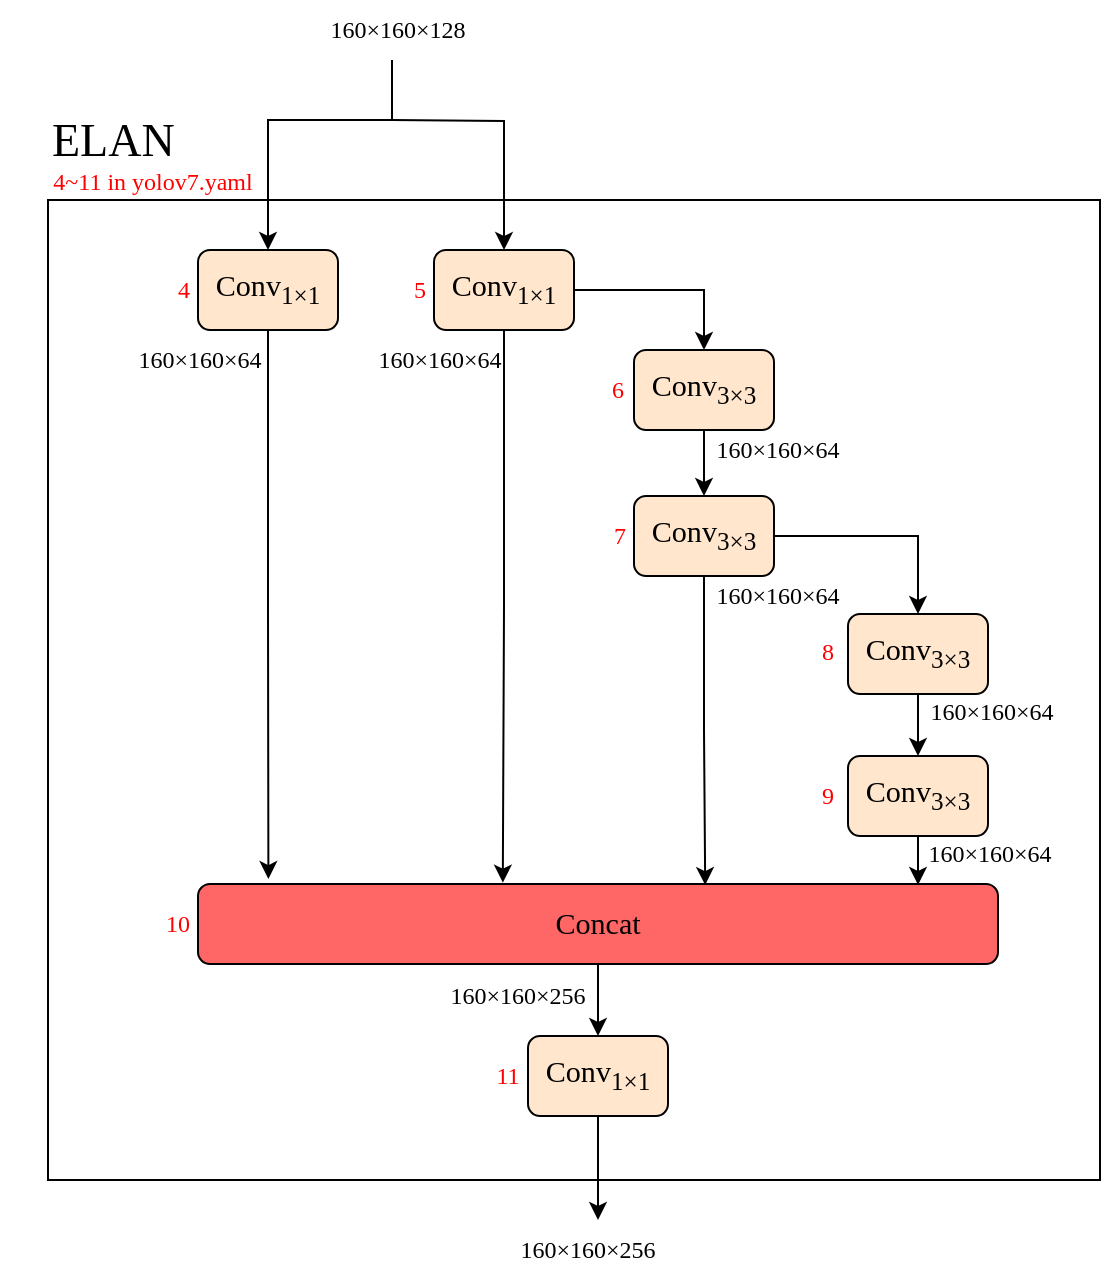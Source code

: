<mxfile version="20.8.5" type="device"><diagram id="QggkbTyCAzDkT7s-X9br" name="第 1 页"><mxGraphModel dx="1434" dy="-2761" grid="1" gridSize="10" guides="1" tooltips="1" connect="1" arrows="1" fold="1" page="1" pageScale="1" pageWidth="827" pageHeight="1169" math="0" shadow="0"><root><mxCell id="0"/><mxCell id="1" parent="0"/><mxCell id="spFpyb69XqDJxKDgRuUc-1" value="" style="rounded=0;whiteSpace=wrap;html=1;fontFamily=Times New Roman;" parent="1" vertex="1"><mxGeometry x="64" y="3710" width="526" height="490" as="geometry"/></mxCell><mxCell id="spFpyb69XqDJxKDgRuUc-2" value="" style="edgeStyle=orthogonalEdgeStyle;rounded=0;orthogonalLoop=1;jettySize=auto;html=1;exitX=0.5;exitY=1;exitDx=0;exitDy=0;fontFamily=Times New Roman;" parent="1" target="spFpyb69XqDJxKDgRuUc-4" edge="1"><mxGeometry relative="1" as="geometry"><mxPoint x="236" y="3670" as="sourcePoint"/></mxGeometry></mxCell><mxCell id="spFpyb69XqDJxKDgRuUc-3" value="&lt;div style=&quot;font-size: 11.3pt;&quot;&gt;&lt;span style=&quot;background-color: rgb(255, 230, 204);&quot;&gt;Conv&lt;sub&gt;1&lt;/sub&gt;&lt;/span&gt;&lt;sub&gt;×1&lt;/sub&gt;&lt;/div&gt;" style="rounded=1;whiteSpace=wrap;html=1;labelBackgroundColor=none;fontSize=23;fillColor=#FFE6CC;strokeColor=#000000;fontFamily=Times New Roman;" parent="1" vertex="1"><mxGeometry x="139" y="3735" width="70" height="40" as="geometry"/></mxCell><mxCell id="spFpyb69XqDJxKDgRuUc-4" value="&lt;div style=&quot;font-size: 11.3pt;&quot;&gt;&lt;span style=&quot;background-color: rgb(255, 230, 204);&quot;&gt;Conv&lt;/span&gt;&lt;sub style=&quot;border-color: var(--border-color);&quot;&gt;1&lt;/sub&gt;&lt;sub style=&quot;background-color: initial; border-color: var(--border-color);&quot;&gt;×1&lt;/sub&gt;&lt;/div&gt;" style="rounded=1;whiteSpace=wrap;html=1;labelBackgroundColor=none;fontSize=23;fillColor=#FFE6CC;strokeColor=#000000;fontFamily=Times New Roman;" parent="1" vertex="1"><mxGeometry x="257" y="3735" width="70" height="40" as="geometry"/></mxCell><mxCell id="spFpyb69XqDJxKDgRuUc-5" value="&lt;div style=&quot;font-size: 11.3pt;&quot;&gt;&lt;span style=&quot;background-color: rgb(255, 230, 204);&quot;&gt;Conv&lt;/span&gt;&lt;sub&gt;3×3&lt;/sub&gt;&lt;/div&gt;" style="rounded=1;whiteSpace=wrap;html=1;labelBackgroundColor=none;fontSize=23;fillColor=#FFE6CC;strokeColor=#000000;fontFamily=Times New Roman;" parent="1" vertex="1"><mxGeometry x="357" y="3785" width="70" height="40" as="geometry"/></mxCell><mxCell id="spFpyb69XqDJxKDgRuUc-6" value="" style="edgeStyle=orthogonalEdgeStyle;rounded=0;orthogonalLoop=1;jettySize=auto;html=1;fontFamily=Times New Roman;" parent="1" source="spFpyb69XqDJxKDgRuUc-4" target="spFpyb69XqDJxKDgRuUc-5" edge="1"><mxGeometry relative="1" as="geometry"/></mxCell><mxCell id="spFpyb69XqDJxKDgRuUc-7" style="edgeStyle=orthogonalEdgeStyle;rounded=0;orthogonalLoop=1;jettySize=auto;html=1;exitX=0.5;exitY=1;exitDx=0;exitDy=0;entryX=0.634;entryY=0.014;entryDx=0;entryDy=0;entryPerimeter=0;fontFamily=Times New Roman;" parent="1" source="spFpyb69XqDJxKDgRuUc-8" target="spFpyb69XqDJxKDgRuUc-23" edge="1"><mxGeometry relative="1" as="geometry"/></mxCell><mxCell id="spFpyb69XqDJxKDgRuUc-8" value="&lt;div style=&quot;font-size: 11.3pt;&quot;&gt;&lt;span style=&quot;background-color: rgb(255, 230, 204);&quot;&gt;Conv&lt;/span&gt;&lt;sub&gt;3×3&lt;/sub&gt;&lt;/div&gt;" style="rounded=1;whiteSpace=wrap;html=1;labelBackgroundColor=none;fontSize=23;fillColor=#FFE6CC;strokeColor=#000000;fontFamily=Times New Roman;" parent="1" vertex="1"><mxGeometry x="357" y="3858" width="70" height="40" as="geometry"/></mxCell><mxCell id="spFpyb69XqDJxKDgRuUc-9" value="" style="edgeStyle=orthogonalEdgeStyle;rounded=0;orthogonalLoop=1;jettySize=auto;html=1;fontFamily=Times New Roman;" parent="1" source="spFpyb69XqDJxKDgRuUc-5" target="spFpyb69XqDJxKDgRuUc-8" edge="1"><mxGeometry relative="1" as="geometry"/></mxCell><mxCell id="spFpyb69XqDJxKDgRuUc-10" value="&lt;div style=&quot;font-size: 11.3pt;&quot;&gt;&lt;span style=&quot;background-color: rgb(255, 230, 204);&quot;&gt;Conv&lt;/span&gt;&lt;sub&gt;3×3&lt;/sub&gt;&lt;/div&gt;" style="rounded=1;whiteSpace=wrap;html=1;labelBackgroundColor=none;fontSize=23;fillColor=#FFE6CC;strokeColor=#000000;fontFamily=Times New Roman;" parent="1" vertex="1"><mxGeometry x="464" y="3917" width="70" height="40" as="geometry"/></mxCell><mxCell id="spFpyb69XqDJxKDgRuUc-11" value="" style="edgeStyle=orthogonalEdgeStyle;rounded=0;orthogonalLoop=1;jettySize=auto;html=1;exitX=1;exitY=0.5;exitDx=0;exitDy=0;fontFamily=Times New Roman;" parent="1" source="spFpyb69XqDJxKDgRuUc-8" target="spFpyb69XqDJxKDgRuUc-10" edge="1"><mxGeometry relative="1" as="geometry"><mxPoint x="327" y="3949" as="sourcePoint"/></mxGeometry></mxCell><mxCell id="spFpyb69XqDJxKDgRuUc-12" value="" style="edgeStyle=orthogonalEdgeStyle;rounded=0;orthogonalLoop=1;jettySize=auto;html=1;fontFamily=Times New Roman;startArrow=none;" parent="1" target="spFpyb69XqDJxKDgRuUc-3" edge="1"><mxGeometry relative="1" as="geometry"><mxPoint x="236" y="3640" as="sourcePoint"/><Array as="points"><mxPoint x="236" y="3640"/><mxPoint x="236" y="3670"/><mxPoint x="174" y="3670"/></Array></mxGeometry></mxCell><mxCell id="spFpyb69XqDJxKDgRuUc-13" value="&lt;font color=&quot;#ff0000&quot;&gt;6&lt;/font&gt;" style="text;html=1;strokeColor=none;fillColor=none;align=center;verticalAlign=middle;whiteSpace=wrap;rounded=0;fontFamily=Times New Roman;" parent="1" vertex="1"><mxGeometry x="339" y="3790" width="20" height="30" as="geometry"/></mxCell><mxCell id="spFpyb69XqDJxKDgRuUc-14" value="&lt;font color=&quot;#ff0000&quot;&gt;7&lt;/font&gt;" style="text;html=1;strokeColor=none;fillColor=none;align=center;verticalAlign=middle;whiteSpace=wrap;rounded=0;fontFamily=Times New Roman;" parent="1" vertex="1"><mxGeometry x="340" y="3863" width="20" height="30" as="geometry"/></mxCell><mxCell id="spFpyb69XqDJxKDgRuUc-15" value="&lt;font color=&quot;#ff0000&quot;&gt;8&lt;/font&gt;" style="text;html=1;strokeColor=none;fillColor=none;align=center;verticalAlign=middle;whiteSpace=wrap;rounded=0;fontFamily=Times New Roman;" parent="1" vertex="1"><mxGeometry x="444" y="3921" width="20" height="30" as="geometry"/></mxCell><mxCell id="spFpyb69XqDJxKDgRuUc-16" value="&lt;font color=&quot;#ff0000&quot;&gt;5&lt;/font&gt;" style="text;html=1;strokeColor=none;fillColor=none;align=center;verticalAlign=middle;whiteSpace=wrap;rounded=0;fontFamily=Times New Roman;" parent="1" vertex="1"><mxGeometry x="240" y="3740" width="20" height="30" as="geometry"/></mxCell><mxCell id="spFpyb69XqDJxKDgRuUc-17" value="&lt;font color=&quot;#ff0000&quot;&gt;4&lt;/font&gt;" style="text;html=1;strokeColor=none;fillColor=none;align=center;verticalAlign=middle;whiteSpace=wrap;rounded=0;fontFamily=Times New Roman;" parent="1" vertex="1"><mxGeometry x="122" y="3740" width="20" height="30" as="geometry"/></mxCell><mxCell id="spFpyb69XqDJxKDgRuUc-18" style="edgeStyle=orthogonalEdgeStyle;rounded=0;orthogonalLoop=1;jettySize=auto;html=1;exitX=0.5;exitY=1;exitDx=0;exitDy=0;entryX=0.915;entryY=0.011;entryDx=0;entryDy=0;entryPerimeter=0;fontFamily=Times New Roman;" parent="1" edge="1"><mxGeometry relative="1" as="geometry"><mxPoint x="493" y="4028.0" as="sourcePoint"/><mxPoint x="499.0" y="4052.44" as="targetPoint"/></mxGeometry></mxCell><mxCell id="spFpyb69XqDJxKDgRuUc-19" value="&lt;div style=&quot;font-size: 11.3pt;&quot;&gt;&lt;span style=&quot;background-color: rgb(255, 230, 204);&quot;&gt;Conv&lt;/span&gt;&lt;sub&gt;3×3&lt;/sub&gt;&lt;/div&gt;" style="rounded=1;whiteSpace=wrap;html=1;labelBackgroundColor=none;fontSize=23;fillColor=#FFE6CC;strokeColor=#000000;fontFamily=Times New Roman;" parent="1" vertex="1"><mxGeometry x="464" y="3988" width="70" height="40" as="geometry"/></mxCell><mxCell id="spFpyb69XqDJxKDgRuUc-20" value="" style="edgeStyle=orthogonalEdgeStyle;rounded=0;orthogonalLoop=1;jettySize=auto;html=1;fontFamily=Times New Roman;" parent="1" source="spFpyb69XqDJxKDgRuUc-10" target="spFpyb69XqDJxKDgRuUc-19" edge="1"><mxGeometry relative="1" as="geometry"/></mxCell><mxCell id="spFpyb69XqDJxKDgRuUc-21" value="&lt;font color=&quot;#ff0000&quot;&gt;9&lt;/font&gt;" style="text;html=1;strokeColor=none;fillColor=none;align=center;verticalAlign=middle;whiteSpace=wrap;rounded=0;fontFamily=Times New Roman;" parent="1" vertex="1"><mxGeometry x="444" y="3993" width="20" height="30" as="geometry"/></mxCell><mxCell id="spFpyb69XqDJxKDgRuUc-22" style="edgeStyle=orthogonalEdgeStyle;rounded=0;orthogonalLoop=1;jettySize=auto;html=1;exitX=0.5;exitY=1;exitDx=0;exitDy=0;entryX=0.5;entryY=0;entryDx=0;entryDy=0;fontFamily=Times New Roman;" parent="1" source="spFpyb69XqDJxKDgRuUc-23" target="spFpyb69XqDJxKDgRuUc-28" edge="1"><mxGeometry relative="1" as="geometry"/></mxCell><mxCell id="spFpyb69XqDJxKDgRuUc-23" value="&lt;div style=&quot;font-size: 11.3pt;&quot;&gt;&lt;span style=&quot;background-color: rgb(255, 102, 102);&quot;&gt;Concat&lt;/span&gt;&lt;/div&gt;" style="rounded=1;whiteSpace=wrap;html=1;labelBackgroundColor=none;fontSize=23;fillColor=#FF6666;fontFamily=Times New Roman;" parent="1" vertex="1"><mxGeometry x="139" y="4052" width="400" height="40" as="geometry"/></mxCell><mxCell id="spFpyb69XqDJxKDgRuUc-24" style="edgeStyle=orthogonalEdgeStyle;rounded=0;orthogonalLoop=1;jettySize=auto;html=1;exitX=0.5;exitY=1;exitDx=0;exitDy=0;entryX=0.088;entryY=-0.062;entryDx=0;entryDy=0;entryPerimeter=0;fontFamily=Times New Roman;" parent="1" source="spFpyb69XqDJxKDgRuUc-3" target="spFpyb69XqDJxKDgRuUc-23" edge="1"><mxGeometry relative="1" as="geometry"><mxPoint x="174" y="3990" as="targetPoint"/></mxGeometry></mxCell><mxCell id="spFpyb69XqDJxKDgRuUc-25" style="edgeStyle=orthogonalEdgeStyle;rounded=0;orthogonalLoop=1;jettySize=auto;html=1;exitX=0.5;exitY=1;exitDx=0;exitDy=0;entryX=0.381;entryY=-0.017;entryDx=0;entryDy=0;entryPerimeter=0;fontFamily=Times New Roman;" parent="1" source="spFpyb69XqDJxKDgRuUc-4" target="spFpyb69XqDJxKDgRuUc-23" edge="1"><mxGeometry relative="1" as="geometry"><mxPoint x="292" y="3990" as="targetPoint"/></mxGeometry></mxCell><mxCell id="spFpyb69XqDJxKDgRuUc-26" value="&lt;font color=&quot;#ff0000&quot;&gt;10&lt;/font&gt;" style="text;html=1;strokeColor=none;fillColor=none;align=center;verticalAlign=middle;whiteSpace=wrap;rounded=0;fontFamily=Times New Roman;" parent="1" vertex="1"><mxGeometry x="119" y="4057" width="20" height="30" as="geometry"/></mxCell><mxCell id="spFpyb69XqDJxKDgRuUc-27" style="edgeStyle=orthogonalEdgeStyle;rounded=0;orthogonalLoop=1;jettySize=auto;html=1;exitX=0.5;exitY=1;exitDx=0;exitDy=0;fontFamily=Times New Roman;" parent="1" source="spFpyb69XqDJxKDgRuUc-28" edge="1"><mxGeometry relative="1" as="geometry"><mxPoint x="339" y="4220" as="targetPoint"/></mxGeometry></mxCell><mxCell id="spFpyb69XqDJxKDgRuUc-28" value="&lt;div style=&quot;font-size: 11.3pt;&quot;&gt;&lt;span style=&quot;background-color: rgb(255, 230, 204);&quot;&gt;Conv&lt;/span&gt;&lt;sub style=&quot;background-color: initial; border-color: var(--border-color);&quot;&gt;1&lt;/sub&gt;&lt;sub style=&quot;background-color: initial; border-color: var(--border-color);&quot;&gt;×1&lt;/sub&gt;&lt;/div&gt;" style="rounded=1;whiteSpace=wrap;html=1;labelBackgroundColor=none;fontSize=23;fillColor=#FFE6CC;strokeColor=#000000;fontFamily=Times New Roman;" parent="1" vertex="1"><mxGeometry x="304" y="4128" width="70" height="40" as="geometry"/></mxCell><mxCell id="spFpyb69XqDJxKDgRuUc-29" value="&lt;font color=&quot;#ff0000&quot;&gt;11&lt;/font&gt;" style="text;html=1;strokeColor=none;fillColor=none;align=center;verticalAlign=middle;whiteSpace=wrap;rounded=0;fontFamily=Times New Roman;" parent="1" vertex="1"><mxGeometry x="284" y="4133" width="20" height="30" as="geometry"/></mxCell><mxCell id="spFpyb69XqDJxKDgRuUc-30" value="160×160×64" style="text;html=1;strokeColor=none;fillColor=none;align=center;verticalAlign=middle;whiteSpace=wrap;rounded=0;fontFamily=Times New Roman;" parent="1" vertex="1"><mxGeometry x="110" y="3775" width="60" height="30" as="geometry"/></mxCell><mxCell id="spFpyb69XqDJxKDgRuUc-31" value="160×160×64" style="text;html=1;strokeColor=none;fillColor=none;align=center;verticalAlign=middle;whiteSpace=wrap;rounded=0;fontFamily=Times New Roman;" parent="1" vertex="1"><mxGeometry x="230" y="3775" width="60" height="30" as="geometry"/></mxCell><mxCell id="spFpyb69XqDJxKDgRuUc-32" value="160×160×64" style="text;html=1;strokeColor=none;fillColor=none;align=center;verticalAlign=middle;whiteSpace=wrap;rounded=0;fontFamily=Times New Roman;" parent="1" vertex="1"><mxGeometry x="399" y="3820" width="60" height="30" as="geometry"/></mxCell><mxCell id="spFpyb69XqDJxKDgRuUc-33" value="160×160×64" style="text;html=1;strokeColor=none;fillColor=none;align=center;verticalAlign=middle;whiteSpace=wrap;rounded=0;fontFamily=Times New Roman;" parent="1" vertex="1"><mxGeometry x="399" y="3893" width="60" height="30" as="geometry"/></mxCell><mxCell id="spFpyb69XqDJxKDgRuUc-34" value="160×160×64" style="text;html=1;strokeColor=none;fillColor=none;align=center;verticalAlign=middle;whiteSpace=wrap;rounded=0;fontFamily=Times New Roman;" parent="1" vertex="1"><mxGeometry x="506" y="3951" width="60" height="30" as="geometry"/></mxCell><mxCell id="spFpyb69XqDJxKDgRuUc-35" value="160×160×64" style="text;html=1;strokeColor=none;fillColor=none;align=center;verticalAlign=middle;whiteSpace=wrap;rounded=0;fontFamily=Times New Roman;" parent="1" vertex="1"><mxGeometry x="505" y="4022" width="60" height="30" as="geometry"/></mxCell><mxCell id="spFpyb69XqDJxKDgRuUc-36" value="160×160×256" style="text;html=1;strokeColor=none;fillColor=none;align=center;verticalAlign=middle;whiteSpace=wrap;rounded=0;fontFamily=Times New Roman;" parent="1" vertex="1"><mxGeometry x="269" y="4093" width="60" height="30" as="geometry"/></mxCell><mxCell id="spFpyb69XqDJxKDgRuUc-37" value="160×160×256" style="text;html=1;strokeColor=none;fillColor=none;align=center;verticalAlign=middle;whiteSpace=wrap;rounded=0;fontFamily=Times New Roman;" parent="1" vertex="1"><mxGeometry x="304" y="4220" width="60" height="30" as="geometry"/></mxCell><mxCell id="spFpyb69XqDJxKDgRuUc-38" value="&lt;span style=&quot;color: rgb(0, 0, 0); font-size: 23px; font-style: normal; font-variant-ligatures: normal; font-variant-caps: normal; font-weight: 400; letter-spacing: normal; orphans: 2; text-align: center; text-indent: 0px; text-transform: none; widows: 2; word-spacing: 0px; -webkit-text-stroke-width: 0px; text-decoration-thickness: initial; text-decoration-style: initial; text-decoration-color: initial; float: none; display: inline !important;&quot;&gt;ELAN&lt;/span&gt;" style="text;whiteSpace=wrap;html=1;fontSize=23;fontFamily=Times New Roman;fontColor=#000000;" parent="1" vertex="1"><mxGeometry x="64" y="3660" width="130" height="40" as="geometry"/></mxCell><mxCell id="spFpyb69XqDJxKDgRuUc-39" value="&lt;span style=&quot;background-color: rgb(255, 255, 255);&quot;&gt;160×160×128&lt;/span&gt;" style="text;html=1;strokeColor=none;fillColor=none;align=center;verticalAlign=middle;whiteSpace=wrap;rounded=0;fontFamily=Times New Roman;" parent="1" vertex="1"><mxGeometry x="209" y="3610" width="60" height="30" as="geometry"/></mxCell><mxCell id="spFpyb69XqDJxKDgRuUc-40" value="&lt;font color=&quot;#ff0000&quot;&gt;4~11 in yolov7.yaml&lt;/font&gt;" style="text;html=1;strokeColor=none;fillColor=none;align=center;verticalAlign=middle;whiteSpace=wrap;rounded=0;fontFamily=Times New Roman;" parent="1" vertex="1"><mxGeometry x="40" y="3686" width="153" height="30" as="geometry"/></mxCell></root></mxGraphModel></diagram></mxfile>
